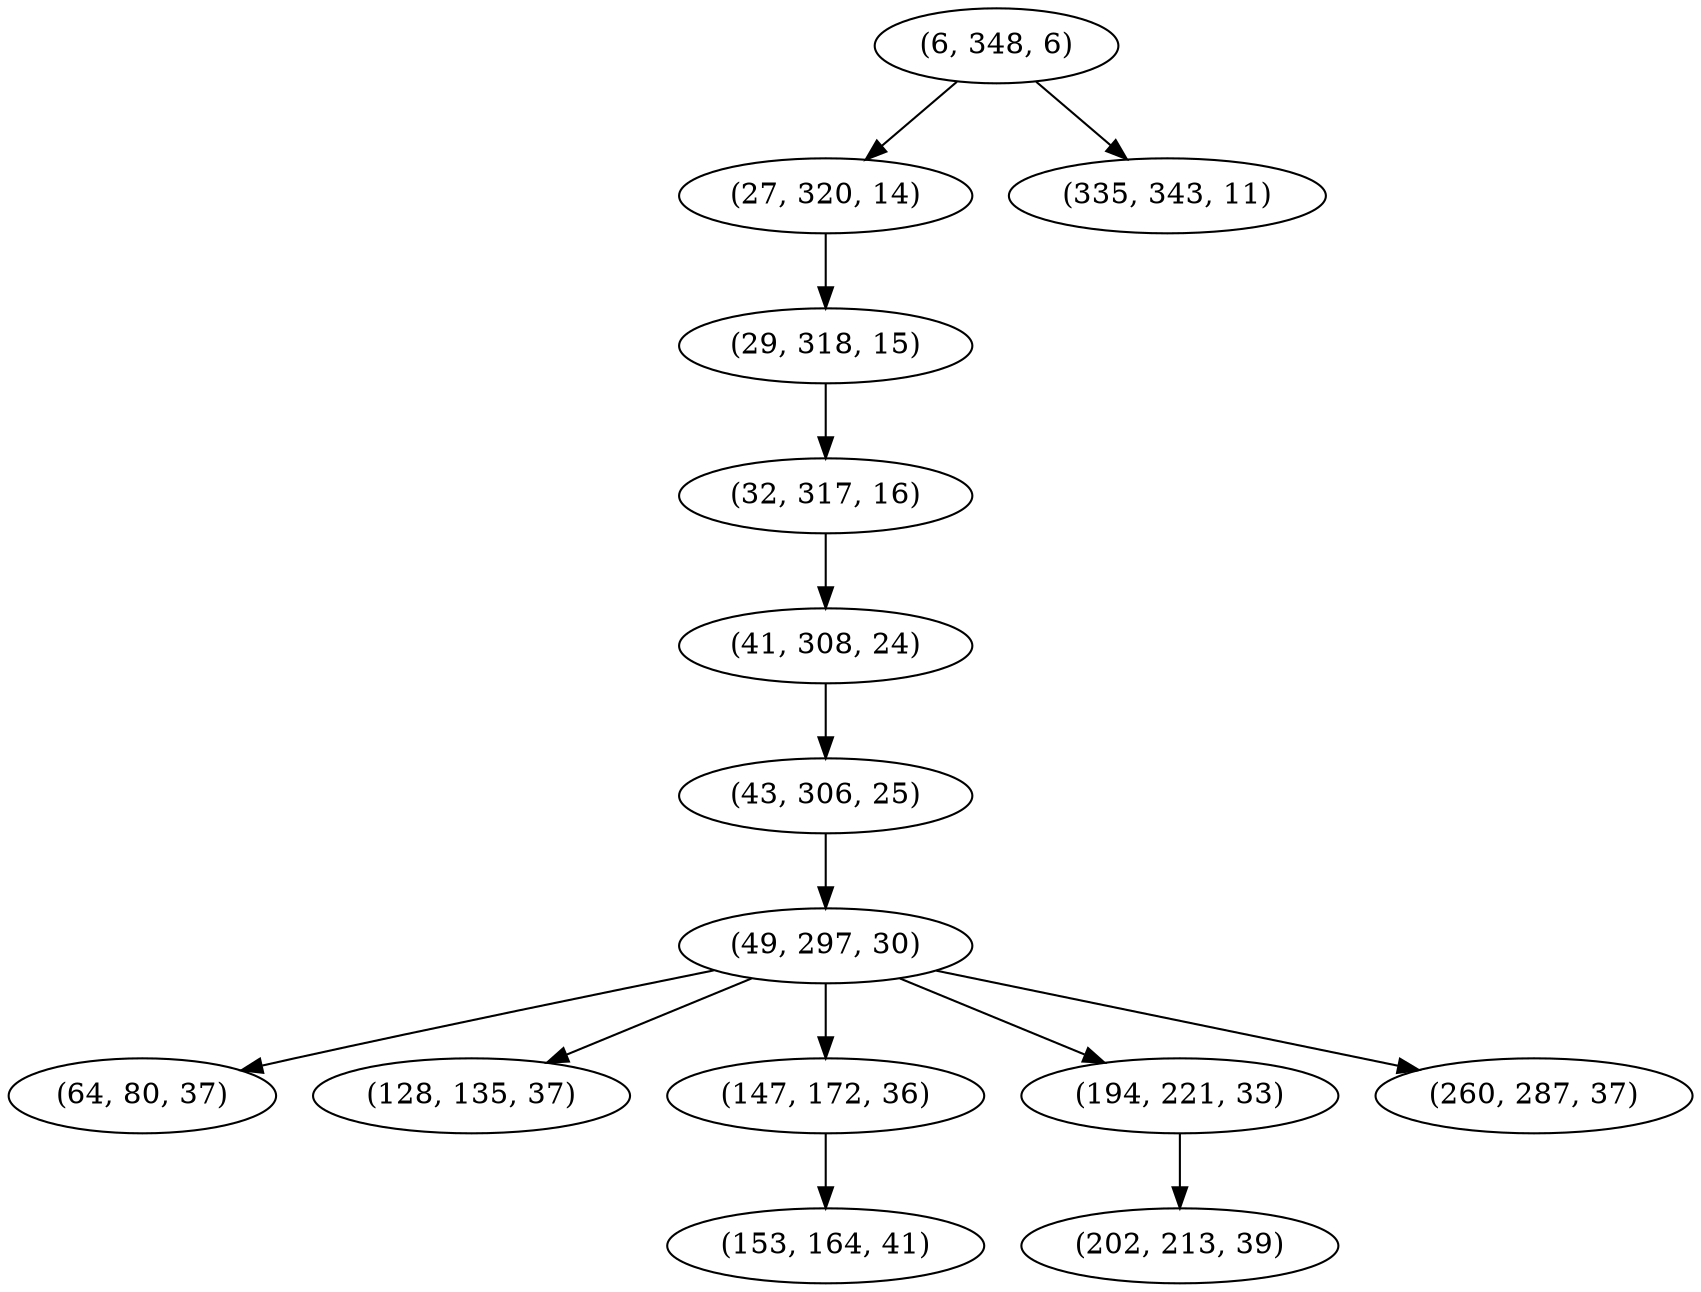digraph tree {
    "(6, 348, 6)";
    "(27, 320, 14)";
    "(29, 318, 15)";
    "(32, 317, 16)";
    "(41, 308, 24)";
    "(43, 306, 25)";
    "(49, 297, 30)";
    "(64, 80, 37)";
    "(128, 135, 37)";
    "(147, 172, 36)";
    "(153, 164, 41)";
    "(194, 221, 33)";
    "(202, 213, 39)";
    "(260, 287, 37)";
    "(335, 343, 11)";
    "(6, 348, 6)" -> "(27, 320, 14)";
    "(6, 348, 6)" -> "(335, 343, 11)";
    "(27, 320, 14)" -> "(29, 318, 15)";
    "(29, 318, 15)" -> "(32, 317, 16)";
    "(32, 317, 16)" -> "(41, 308, 24)";
    "(41, 308, 24)" -> "(43, 306, 25)";
    "(43, 306, 25)" -> "(49, 297, 30)";
    "(49, 297, 30)" -> "(64, 80, 37)";
    "(49, 297, 30)" -> "(128, 135, 37)";
    "(49, 297, 30)" -> "(147, 172, 36)";
    "(49, 297, 30)" -> "(194, 221, 33)";
    "(49, 297, 30)" -> "(260, 287, 37)";
    "(147, 172, 36)" -> "(153, 164, 41)";
    "(194, 221, 33)" -> "(202, 213, 39)";
}

